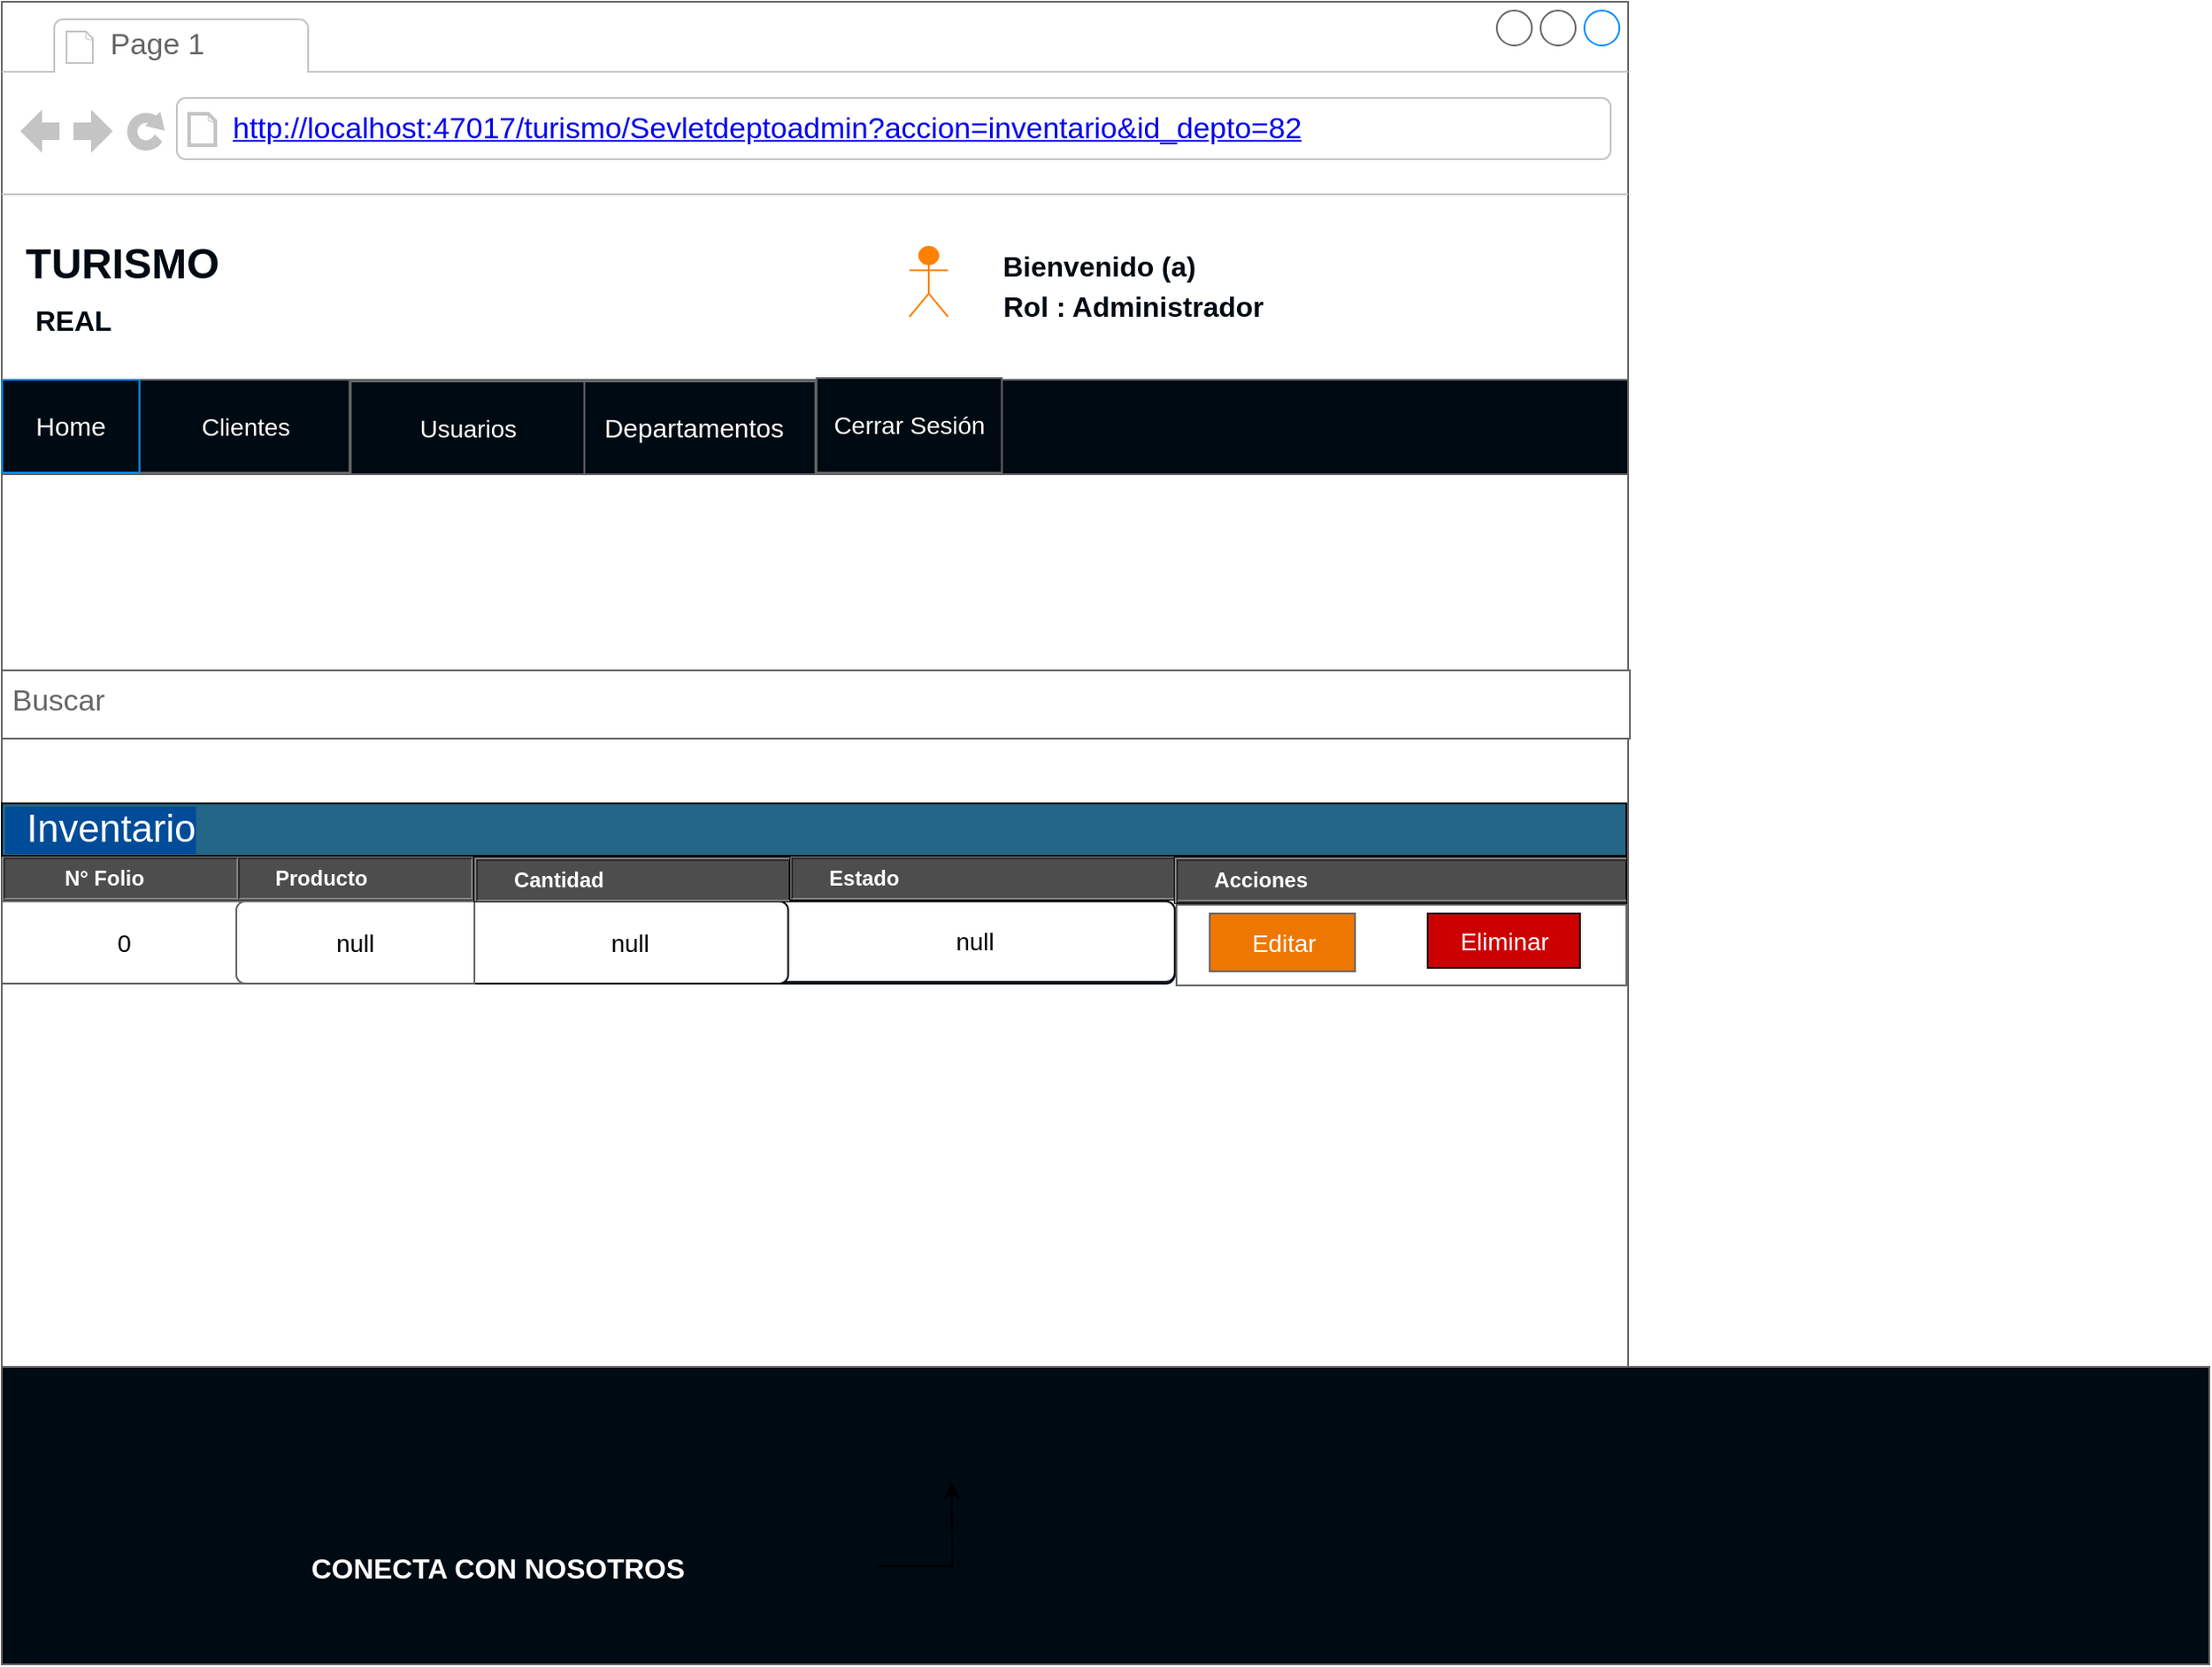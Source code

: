 <mxfile version="12.0.0" type="device" pages="1"><diagram id="nn8o-nB9Y3j_0N80eLnz" name="Page-1"><mxGraphModel dx="831" dy="482" grid="1" gridSize="10" guides="1" tooltips="1" connect="1" arrows="1" fold="1" page="1" pageScale="1" pageWidth="827" pageHeight="1169" math="0" shadow="0"><root><mxCell id="0"/><mxCell id="1" parent="0"/><mxCell id="z3tYPHD0cMB__CtrZn7K-1" value="" style="strokeWidth=1;shadow=0;dashed=0;align=center;html=1;shape=mxgraph.mockup.containers.browserWindow;rSize=0;fillColor=#ffffff;strokeColor=#666666;strokeColor2=#008cff;strokeColor3=#c4c4c4;mainText=,;recursiveResize=0;fontSize=14;" parent="1" vertex="1"><mxGeometry y="140" width="929" height="950" as="geometry"/></mxCell><mxCell id="z3tYPHD0cMB__CtrZn7K-2" value="Page 1" style="strokeWidth=1;shadow=0;dashed=0;align=center;html=1;shape=mxgraph.mockup.containers.anchor;fontSize=17;fontColor=#666666;align=left;" parent="z3tYPHD0cMB__CtrZn7K-1" vertex="1"><mxGeometry x="60" y="12" width="110" height="26" as="geometry"/></mxCell><mxCell id="z3tYPHD0cMB__CtrZn7K-3" value="&lt;a href=&quot;http://localhost:47017/turismo/misreservas.jsp&quot;&gt;http://localhost:47017/turismo/Sevletdeptoadmin?accion=inventario&amp;amp;id_depto=82&lt;/a&gt;" style="strokeWidth=1;shadow=0;dashed=0;align=center;html=1;shape=mxgraph.mockup.containers.anchor;rSize=0;fontSize=17;fontColor=#666666;align=left;" parent="z3tYPHD0cMB__CtrZn7K-1" vertex="1"><mxGeometry x="130" y="60" width="250" height="26" as="geometry"/></mxCell><mxCell id="z3tYPHD0cMB__CtrZn7K-17" value="&lt;table cellpadding=&quot;4&quot; cellspacing=&quot;0&quot; border=&quot;1&quot; style=&quot;font-size: 1em ; width: 100% ; height: 100%&quot;&gt;&lt;tbody&gt;&lt;tr&gt;&lt;th&gt;&amp;nbsp; &amp;nbsp; &amp;nbsp; &amp;nbsp; &amp;nbsp;N° Folio&lt;/th&gt;&lt;th&gt;&amp;nbsp; &amp;nbsp; &amp;nbsp;Producto&amp;nbsp;&amp;nbsp;&lt;/th&gt;&lt;/tr&gt;&lt;tr&gt;&lt;td&gt;row 1, cell 1&lt;/td&gt;&lt;td&gt;row 1, cell 2&lt;/td&gt;&lt;/tr&gt;&lt;tr&gt;&lt;td&gt;&lt;br&gt;&lt;/td&gt;&lt;td&gt;&lt;br&gt;&lt;/td&gt;&lt;/tr&gt;&lt;/tbody&gt;&lt;/table&gt; " style="verticalAlign=top;align=left;overflow=fill;fillColor=#4D4D4D;fontSize=12;fontFamily=Helvetica;html=1;strokeColor=#4D4D4D;fontColor=#FFFFFF;" parent="z3tYPHD0cMB__CtrZn7K-1" vertex="1"><mxGeometry y="488" width="270" height="26" as="geometry"/></mxCell><mxCell id="z3tYPHD0cMB__CtrZn7K-22" value="Buscar" style="strokeWidth=1;shadow=0;dashed=0;align=center;html=1;shape=mxgraph.mockup.text.textBox;fillColor=#ffffff;fontColor=#666666;align=left;fontSize=17;spacingLeft=4;spacingTop=-3;strokeColor=#666666;mainText=;labelBorderColor=none;labelBackgroundColor=none;" parent="z3tYPHD0cMB__CtrZn7K-1" vertex="1"><mxGeometry y="382" width="930" height="39" as="geometry"/></mxCell><mxCell id="z3tYPHD0cMB__CtrZn7K-37" style="edgeStyle=orthogonalEdgeStyle;rounded=0;orthogonalLoop=1;jettySize=auto;html=1;fontSize=22;fontColor=#FFFFFF;" parent="z3tYPHD0cMB__CtrZn7K-1" target="z3tYPHD0cMB__CtrZn7K-1" edge="1"><mxGeometry relative="1" as="geometry"/></mxCell><mxCell id="z3tYPHD0cMB__CtrZn7K-72" value="&lt;table cellpadding=&quot;4&quot; cellspacing=&quot;0&quot; border=&quot;1&quot; style=&quot;font-size: 1em ; width: 100% ; height: 100%&quot;&gt;&lt;tbody&gt;&lt;tr&gt;&lt;th&gt;&amp;nbsp; &amp;nbsp; &amp;nbsp;Estado&amp;nbsp; &amp;nbsp; &amp;nbsp; &amp;nbsp; &amp;nbsp; &amp;nbsp; &amp;nbsp; &amp;nbsp; &amp;nbsp; &amp;nbsp; &amp;nbsp; &amp;nbsp; &amp;nbsp; &amp;nbsp; &amp;nbsp; &amp;nbsp; &amp;nbsp; &amp;nbsp; &amp;nbsp; &amp;nbsp; &amp;nbsp; &amp;nbsp; &amp;nbsp; &amp;nbsp; &amp;nbsp; &amp;nbsp; &amp;nbsp; &amp;nbsp; &amp;nbsp; &amp;nbsp; &amp;nbsp; &amp;nbsp; &amp;nbsp; &amp;nbsp; &amp;nbsp; &amp;nbsp;&lt;/th&gt;&lt;th&gt;Fono&lt;/th&gt;&lt;/tr&gt;&lt;tr&gt;&lt;td&gt;row 1, cell 1&lt;/td&gt;&lt;td&gt;row 1, cell 2&lt;/td&gt;&lt;/tr&gt;&lt;tr&gt;&lt;td&gt;&lt;br&gt;&lt;/td&gt;&lt;td&gt;&lt;br&gt;&lt;/td&gt;&lt;/tr&gt;&lt;/tbody&gt;&lt;/table&gt; " style="verticalAlign=top;align=left;overflow=fill;fillColor=#4D4D4D;fontSize=12;fontFamily=Helvetica;html=1;fontColor=#FFFFFF;" parent="z3tYPHD0cMB__CtrZn7K-1" vertex="1"><mxGeometry x="450" y="488" width="220" height="25" as="geometry"/></mxCell><mxCell id="z3tYPHD0cMB__CtrZn7K-110" value="TURISMO" style="text;html=1;strokeColor=none;fillColor=none;align=center;verticalAlign=middle;whiteSpace=wrap;rounded=0;labelBackgroundColor=none;fontSize=24;fontColor=#000A12;fontStyle=1" parent="z3tYPHD0cMB__CtrZn7K-1" vertex="1"><mxGeometry x="41" y="140" width="56" height="20" as="geometry"/></mxCell><mxCell id="z3tYPHD0cMB__CtrZn7K-111" value="&lt;font style=&quot;font-size: 16px&quot;&gt;REAL&lt;/font&gt;" style="text;html=1;strokeColor=none;fillColor=none;align=center;verticalAlign=middle;whiteSpace=wrap;rounded=0;labelBackgroundColor=none;fontSize=22;fontColor=#000A12;fontStyle=1;direction=south;" parent="z3tYPHD0cMB__CtrZn7K-1" vertex="1"><mxGeometry x="26" y="160" width="30" height="41" as="geometry"/></mxCell><mxCell id="z3tYPHD0cMB__CtrZn7K-120" value="" style="shape=umlActor;verticalLabelPosition=bottom;labelBackgroundColor=#ffffff;verticalAlign=top;html=1;outlineConnect=0;strokeColor=#FF8000;fillColor=#FF8000;gradientColor=none;fontSize=24;fontColor=#000A12;align=left;" parent="z3tYPHD0cMB__CtrZn7K-1" vertex="1"><mxGeometry x="518.5" y="140" width="22" height="40" as="geometry"/></mxCell><mxCell id="z3tYPHD0cMB__CtrZn7K-121" value="&lt;span style=&quot;font-size: 16px&quot;&gt;Bienvenido (a)&lt;/span&gt;" style="text;html=1;strokeColor=none;fillColor=none;align=center;verticalAlign=middle;whiteSpace=wrap;rounded=0;labelBackgroundColor=none;fontSize=22;fontColor=#000A12;fontStyle=1;direction=south;" parent="z3tYPHD0cMB__CtrZn7K-1" vertex="1"><mxGeometry x="556" y="129.5" width="142" height="41" as="geometry"/></mxCell><mxCell id="z3tYPHD0cMB__CtrZn7K-122" value="&lt;span style=&quot;font-size: 16px&quot;&gt;Rol : Administrador&lt;br&gt;&lt;/span&gt;" style="text;html=1;strokeColor=none;fillColor=none;align=center;verticalAlign=middle;whiteSpace=wrap;rounded=0;labelBackgroundColor=none;fontSize=22;fontColor=#000A12;fontStyle=1;direction=south;" parent="z3tYPHD0cMB__CtrZn7K-1" vertex="1"><mxGeometry x="550" y="150" width="193" height="46" as="geometry"/></mxCell><mxCell id="z3tYPHD0cMB__CtrZn7K-148" value="" style="strokeWidth=1;shadow=0;dashed=0;align=center;html=1;shape=mxgraph.mockup.text.rrect;rSize=0;fillColor=#000A12;strokeColor=#666666;" parent="z3tYPHD0cMB__CtrZn7K-1" vertex="1"><mxGeometry y="780" width="1261" height="170" as="geometry"/></mxCell><mxCell id="z3tYPHD0cMB__CtrZn7K-154" value="" style="edgeStyle=orthogonalEdgeStyle;rounded=0;orthogonalLoop=1;jettySize=auto;html=1;fontSize=24;fontColor=#FFFFFF;" parent="z3tYPHD0cMB__CtrZn7K-148" source="z3tYPHD0cMB__CtrZn7K-147" edge="1"><mxGeometry relative="1" as="geometry"><mxPoint x="542.539" y="66.027" as="targetPoint"/></mxGeometry></mxCell><mxCell id="z3tYPHD0cMB__CtrZn7K-147" value="&lt;span style=&quot;font-size: 16px&quot;&gt;CONECTA CON NOSOTROS&lt;br&gt;&lt;/span&gt;" style="text;html=1;strokeColor=none;fillColor=none;align=center;verticalAlign=middle;whiteSpace=wrap;rounded=0;labelBackgroundColor=none;fontSize=22;fontColor=#FFFFFF;fontStyle=1;direction=south;" parent="z3tYPHD0cMB__CtrZn7K-148" vertex="1"><mxGeometry x="68.498" y="75.893" width="431.229" height="75.893" as="geometry"/></mxCell><mxCell id="a-mnwMrD-j2ecdk4ZN7Y-128" value="0" style="strokeColor=inherit;fillColor=inherit;gradientColor=inherit;html=1;shadow=0;dashed=0;shape=mxgraph.bootstrap.rect;perimeter=none;fontSize=14;whiteSpace=wrap;" parent="z3tYPHD0cMB__CtrZn7K-1" vertex="1"><mxGeometry y="514" width="140" height="47" as="geometry"/></mxCell><mxCell id="a-mnwMrD-j2ecdk4ZN7Y-163" value="" style="strokeWidth=1;shadow=0;dashed=0;align=center;html=1;shape=mxgraph.mockup.text.rrect;rSize=0;fillColor=#000A12;strokeColor=#666666;" parent="z3tYPHD0cMB__CtrZn7K-1" vertex="1"><mxGeometry x="1" y="216" width="928" height="54" as="geometry"/></mxCell><mxCell id="a-mnwMrD-j2ecdk4ZN7Y-164" value="&lt;font style=&quot;font-size: 15px&quot; color=&quot;#ffffff&quot;&gt;Departamentos&lt;/font&gt;" style="strokeColor=inherit;fillColor=inherit;gradientColor=inherit;strokeWidth=1;shadow=0;dashed=0;align=center;html=1;shape=mxgraph.mockup.text.rrect;rSize=0;fontSize=17;fontColor=#0000ff;" parent="a-mnwMrD-j2ecdk4ZN7Y-163" vertex="1"><mxGeometry x="324.413" y="1" width="139.35" height="53" as="geometry"/></mxCell><mxCell id="a-mnwMrD-j2ecdk4ZN7Y-166" value="&lt;font style=&quot;font-size: 14px&quot; color=&quot;#ffffff&quot;&gt;Cerrar Sesión&lt;/font&gt;" style="strokeColor=inherit;fillColor=inherit;gradientColor=inherit;strokeWidth=1;shadow=0;dashed=0;align=center;html=1;shape=mxgraph.mockup.text.rrect;rSize=0;fontSize=17;fontColor=#0000ff;" parent="a-mnwMrD-j2ecdk4ZN7Y-163" vertex="1"><mxGeometry x="464.389" y="-1" width="105.885" height="54" as="geometry"/></mxCell><mxCell id="a-mnwMrD-j2ecdk4ZN7Y-188" value="&lt;font style=&quot;font-size: 14px&quot; color=&quot;#ffffff&quot;&gt;Clientes&lt;/font&gt;" style="strokeColor=inherit;fillColor=inherit;gradientColor=inherit;strokeWidth=1;shadow=0;dashed=0;align=center;html=1;shape=mxgraph.mockup.text.rrect;rSize=0;fontSize=17;fontColor=#0000ff;" parent="a-mnwMrD-j2ecdk4ZN7Y-163" vertex="1"><mxGeometry x="77.649" width="120.004" height="53" as="geometry"/></mxCell><mxCell id="a-mnwMrD-j2ecdk4ZN7Y-167" value="&lt;font style=&quot;font-size: 15px&quot;&gt;Home&lt;/font&gt;" style="strokeWidth=1;shadow=0;dashed=0;align=center;html=1;shape=mxgraph.mockup.text.rrect;rSize=0;fontSize=17;fontColor=#ffffff;fillColor=#000A12;strokeColor=#008cff;" parent="a-mnwMrD-j2ecdk4ZN7Y-163" vertex="1"><mxGeometry x="-0.706" width="78.355" height="53" as="geometry"/></mxCell><mxCell id="MMtqQMLqzY544TS5aINq-1" value="&lt;font style=&quot;font-size: 14px&quot; color=&quot;#ffffff&quot;&gt;Usuarios&lt;/font&gt;" style="strokeColor=inherit;fillColor=inherit;gradientColor=inherit;strokeWidth=1;shadow=0;dashed=0;align=center;html=1;shape=mxgraph.mockup.text.rrect;rSize=0;fontSize=17;fontColor=#0000ff;" parent="a-mnwMrD-j2ecdk4ZN7Y-163" vertex="1"><mxGeometry x="198.334" y="1" width="133.452" height="53" as="geometry"/></mxCell><mxCell id="a-mnwMrD-j2ecdk4ZN7Y-48" value="" style="html=1;shadow=0;dashed=0;shape=mxgraph.bootstrap.rrect;rSize=5;strokeColor=#000A12;fillColor=#ffffff;fontStyle=0;fontSize=14;whiteSpace=wrap;" parent="z3tYPHD0cMB__CtrZn7K-1" vertex="1"><mxGeometry x="247" y="514" width="423" height="47" as="geometry"/></mxCell><mxCell id="a-mnwMrD-j2ecdk4ZN7Y-51" value="null" style="strokeColor=inherit;fillColor=inherit;gradientColor=inherit;html=1;shadow=0;dashed=0;shape=mxgraph.bootstrap.rightButton;rSize=5;perimeter=none;fontSize=14;whiteSpace=wrap;" parent="a-mnwMrD-j2ecdk4ZN7Y-48" vertex="1"><mxGeometry x="195.381" width="227.619" height="46" as="geometry"/></mxCell><mxCell id="a-mnwMrD-j2ecdk4ZN7Y-213" value="null" style="strokeColor=inherit;fillColor=inherit;gradientColor=inherit;html=1;shadow=0;dashed=0;shape=mxgraph.bootstrap.rightButton;rSize=5;perimeter=none;fontSize=14;whiteSpace=wrap;" parent="a-mnwMrD-j2ecdk4ZN7Y-48" vertex="1"><mxGeometry x="20.515" width="181.704" height="47" as="geometry"/></mxCell><mxCell id="a-mnwMrD-j2ecdk4ZN7Y-49" value="null" style="strokeColor=inherit;fillColor=inherit;gradientColor=inherit;html=1;shadow=0;dashed=0;shape=mxgraph.bootstrap.leftButton;rSize=5;perimeter=none;fontSize=14;whiteSpace=wrap;" parent="z3tYPHD0cMB__CtrZn7K-1" vertex="1"><mxGeometry x="134" y="514" width="136" height="47" as="geometry"/></mxCell><mxCell id="a-mnwMrD-j2ecdk4ZN7Y-58" value="" style="strokeColor=inherit;fillColor=inherit;gradientColor=inherit;html=1;shadow=0;dashed=0;shape=mxgraph.bootstrap.rect;perimeter=none;fontSize=14;whiteSpace=wrap;" parent="z3tYPHD0cMB__CtrZn7K-1" vertex="1"><mxGeometry x="671" y="516" width="257" height="46" as="geometry"/></mxCell><mxCell id="a-mnwMrD-j2ecdk4ZN7Y-286" value="&lt;font color=&quot;#ffffff&quot;&gt;Eliminar&lt;/font&gt;" style="rounded=0;whiteSpace=wrap;html=1;strokeColor=#000A12;fillColor=#CC0000;fontSize=14;" parent="z3tYPHD0cMB__CtrZn7K-1" vertex="1"><mxGeometry x="814.5" y="521" width="87" height="31" as="geometry"/></mxCell><mxCell id="a-mnwMrD-j2ecdk4ZN7Y-287" value="&lt;font color=&quot;#ffffff&quot;&gt;&amp;nbsp; Inventario&lt;/font&gt;" style="rounded=0;whiteSpace=wrap;html=1;labelBackgroundColor=#004C99;fontSize=22;fontColor=#004C99;align=left;fillColor=#246687;" parent="z3tYPHD0cMB__CtrZn7K-1" vertex="1"><mxGeometry y="458" width="928" height="30" as="geometry"/></mxCell><mxCell id="a-mnwMrD-j2ecdk4ZN7Y-108" value="&lt;font color=&quot;#ffffff&quot; style=&quot;font-size: 14px&quot;&gt;Editar&lt;/font&gt;" style="strokeWidth=1;shadow=0;dashed=0;align=center;html=1;shape=mxgraph.mockup.text.rrect;rSize=0;fillColor=#ED7700;strokeColor=#666666;fontSize=14;" parent="z3tYPHD0cMB__CtrZn7K-1" vertex="1"><mxGeometry x="690" y="521" width="83" height="33" as="geometry"/></mxCell><mxCell id="MMtqQMLqzY544TS5aINq-5" value="&lt;table cellpadding=&quot;4&quot; cellspacing=&quot;0&quot; border=&quot;1&quot; style=&quot;font-size: 1em ; width: 100% ; height: 100%&quot;&gt;&lt;tbody&gt;&lt;tr&gt;&lt;th&gt;&amp;nbsp; &amp;nbsp; &amp;nbsp;Acciones&amp;nbsp; &amp;nbsp; &amp;nbsp; &amp;nbsp; &amp;nbsp; &amp;nbsp; &amp;nbsp; &amp;nbsp; &amp;nbsp; &amp;nbsp; &amp;nbsp; &amp;nbsp; &amp;nbsp; &amp;nbsp; &amp;nbsp; &amp;nbsp; &amp;nbsp; &amp;nbsp; &amp;nbsp; &amp;nbsp; &amp;nbsp; &amp;nbsp; &amp;nbsp; &amp;nbsp; &amp;nbsp; &amp;nbsp; &amp;nbsp; &amp;nbsp; &amp;nbsp; &amp;nbsp; &amp;nbsp; &amp;nbsp; &amp;nbsp; &amp;nbsp; &amp;nbsp; &amp;nbsp;&lt;/th&gt;&lt;th&gt;Fono&lt;/th&gt;&lt;/tr&gt;&lt;tr&gt;&lt;td&gt;row 1, cell 1&lt;/td&gt;&lt;td&gt;row 1, cell 2&lt;/td&gt;&lt;/tr&gt;&lt;tr&gt;&lt;td&gt;&lt;br&gt;&lt;/td&gt;&lt;td&gt;&lt;br&gt;&lt;/td&gt;&lt;/tr&gt;&lt;/tbody&gt;&lt;/table&gt; " style="verticalAlign=top;align=left;overflow=fill;fillColor=#4D4D4D;fontSize=12;fontFamily=Helvetica;html=1;fontColor=#FFFFFF;" parent="z3tYPHD0cMB__CtrZn7K-1" vertex="1"><mxGeometry x="670" y="489" width="258" height="26" as="geometry"/></mxCell><mxCell id="W6rdvqZhDhqF0DAkvHr_-1" value="&lt;table cellpadding=&quot;4&quot; cellspacing=&quot;0&quot; border=&quot;1&quot; style=&quot;font-size: 1em ; width: 100% ; height: 100%&quot;&gt;&lt;tbody&gt;&lt;tr&gt;&lt;th&gt;&amp;nbsp; &amp;nbsp; &amp;nbsp;Cantidad&amp;nbsp; &amp;nbsp; &amp;nbsp; &amp;nbsp; &amp;nbsp; &amp;nbsp; &amp;nbsp; &amp;nbsp; &amp;nbsp; &amp;nbsp; &amp;nbsp; &amp;nbsp; &amp;nbsp; &amp;nbsp; &amp;nbsp; &amp;nbsp; &amp;nbsp; &amp;nbsp; &amp;nbsp; &amp;nbsp; &amp;nbsp; &amp;nbsp; &amp;nbsp; &amp;nbsp; &amp;nbsp; &amp;nbsp; &amp;nbsp; &amp;nbsp; &amp;nbsp; &amp;nbsp; &amp;nbsp; &amp;nbsp; &amp;nbsp; &amp;nbsp; &amp;nbsp; &amp;nbsp;&lt;/th&gt;&lt;th&gt;Fono&lt;/th&gt;&lt;/tr&gt;&lt;tr&gt;&lt;td&gt;row 1, cell 1&lt;/td&gt;&lt;td&gt;row 1, cell 2&lt;/td&gt;&lt;/tr&gt;&lt;tr&gt;&lt;td&gt;&lt;br&gt;&lt;/td&gt;&lt;td&gt;&lt;br&gt;&lt;/td&gt;&lt;/tr&gt;&lt;/tbody&gt;&lt;/table&gt; " style="verticalAlign=top;align=left;overflow=fill;fillColor=#4D4D4D;fontSize=12;fontFamily=Helvetica;html=1;fontColor=#FFFFFF;" vertex="1" parent="z3tYPHD0cMB__CtrZn7K-1"><mxGeometry x="270" y="489" width="180" height="25" as="geometry"/></mxCell></root></mxGraphModel></diagram></mxfile>
